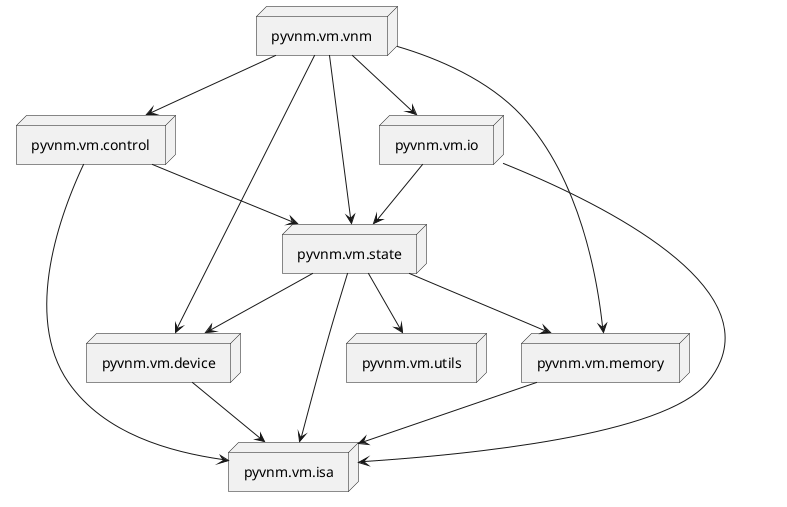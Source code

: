 @startuml packages
set namespaceSeparator none
package "pyvnm.vm.control" as pyvnm.vm.control <<Node>> {
}
package "pyvnm.vm.device" as pyvnm.vm.device <<Node>> {
}
package "pyvnm.vm.io" as pyvnm.vm.io <<Node>> {
}
package "pyvnm.vm.isa" as pyvnm.vm.isa <<Node>> {
}
package "pyvnm.vm.memory" as pyvnm.vm.memory <<Node>> {
}
package "pyvnm.vm.state" as pyvnm.vm.state <<Node>> {
}
package "pyvnm.vm.utils" as pyvnm.vm.utils <<Node>> {
}
package "pyvnm.vm.vnm" as pyvnm.vm.vnm <<Node>> {
}
pyvnm.vm.control --> pyvnm.vm.isa
pyvnm.vm.control --> pyvnm.vm.state
pyvnm.vm.device --> pyvnm.vm.isa
pyvnm.vm.io --> pyvnm.vm.isa
pyvnm.vm.io --> pyvnm.vm.state
pyvnm.vm.memory --> pyvnm.vm.isa
pyvnm.vm.state --> pyvnm.vm.device
pyvnm.vm.state --> pyvnm.vm.isa
pyvnm.vm.state --> pyvnm.vm.memory
pyvnm.vm.state --> pyvnm.vm.utils
pyvnm.vm.vnm --> pyvnm.vm.control
pyvnm.vm.vnm --> pyvnm.vm.device
pyvnm.vm.vnm --> pyvnm.vm.io
pyvnm.vm.vnm --> pyvnm.vm.memory
pyvnm.vm.vnm --> pyvnm.vm.state
@enduml
